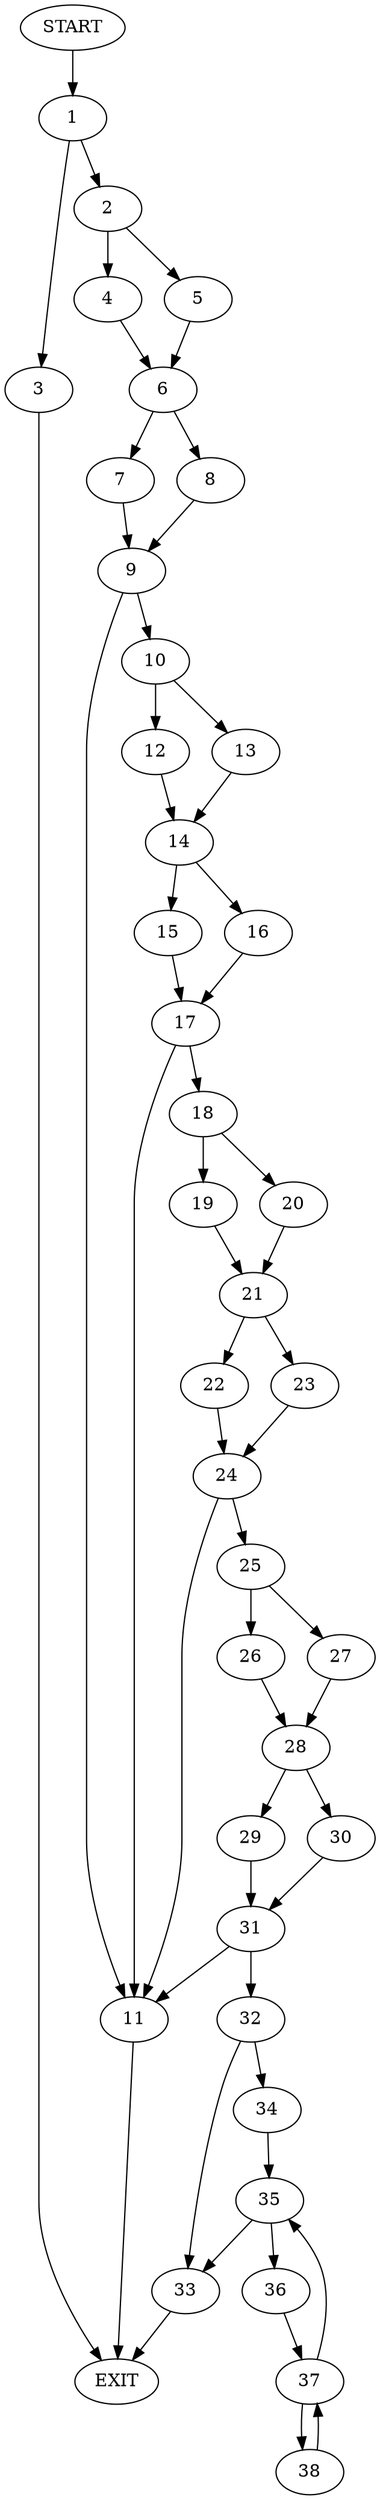 digraph {
0 [label="START"]
39 [label="EXIT"]
0 -> 1
1 -> 2
1 -> 3
3 -> 39
2 -> 4
2 -> 5
5 -> 6
4 -> 6
6 -> 7
6 -> 8
7 -> 9
8 -> 9
9 -> 10
9 -> 11
10 -> 12
10 -> 13
11 -> 39
13 -> 14
12 -> 14
14 -> 15
14 -> 16
16 -> 17
15 -> 17
17 -> 18
17 -> 11
18 -> 19
18 -> 20
19 -> 21
20 -> 21
21 -> 22
21 -> 23
22 -> 24
23 -> 24
24 -> 25
24 -> 11
25 -> 26
25 -> 27
26 -> 28
27 -> 28
28 -> 29
28 -> 30
29 -> 31
30 -> 31
31 -> 32
31 -> 11
32 -> 33
32 -> 34
34 -> 35
33 -> 39
35 -> 33
35 -> 36
36 -> 37
37 -> 38
37 -> 35
38 -> 37
}
